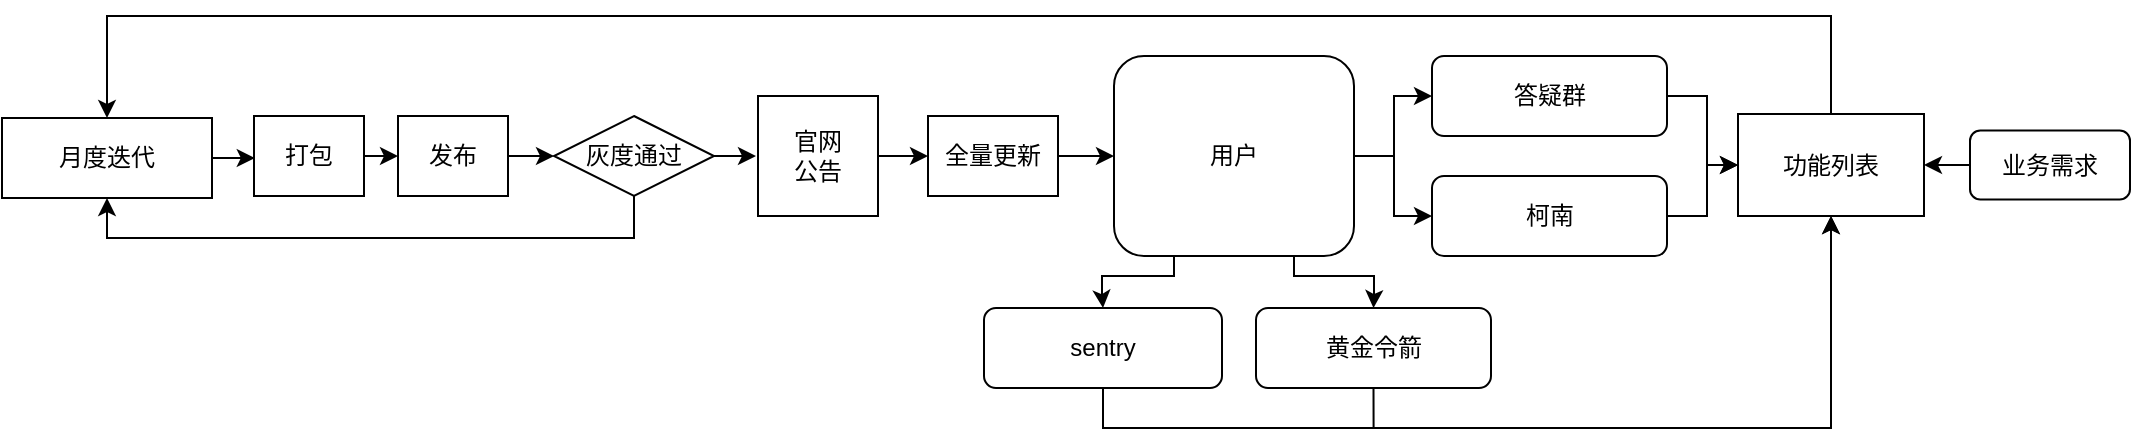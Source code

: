 <mxfile version="14.8.4" type="github">
  <diagram id="k0VdVNHGPsLno0e1PJ-b" name="第 1 页">
    <mxGraphModel dx="2894" dy="1352" grid="1" gridSize="10" guides="1" tooltips="1" connect="1" arrows="1" fold="1" page="1" pageScale="1" pageWidth="827" pageHeight="1169" math="0" shadow="0">
      <root>
        <mxCell id="0" />
        <mxCell id="1" parent="0" />
        <mxCell id="xAHIc43SDKKrJgC5-CBJ-1" style="edgeStyle=orthogonalEdgeStyle;rounded=0;orthogonalLoop=1;jettySize=auto;html=1;exitX=1;exitY=0.5;exitDx=0;exitDy=0;" edge="1" parent="1" source="xAHIc43SDKKrJgC5-CBJ-2" target="xAHIc43SDKKrJgC5-CBJ-28">
          <mxGeometry relative="1" as="geometry" />
        </mxCell>
        <mxCell id="xAHIc43SDKKrJgC5-CBJ-2" value="柯南" style="rounded=1;whiteSpace=wrap;html=1;fillColor=none;" vertex="1" parent="1">
          <mxGeometry x="64" y="400" width="117.5" height="40" as="geometry" />
        </mxCell>
        <mxCell id="xAHIc43SDKKrJgC5-CBJ-3" style="edgeStyle=orthogonalEdgeStyle;rounded=0;orthogonalLoop=1;jettySize=auto;html=1;exitX=0.5;exitY=1;exitDx=0;exitDy=0;entryX=0.5;entryY=1;entryDx=0;entryDy=0;" edge="1" parent="1" source="xAHIc43SDKKrJgC5-CBJ-4" target="xAHIc43SDKKrJgC5-CBJ-28">
          <mxGeometry relative="1" as="geometry" />
        </mxCell>
        <mxCell id="xAHIc43SDKKrJgC5-CBJ-4" value="黄金令箭" style="rounded=1;whiteSpace=wrap;html=1;fillColor=none;" vertex="1" parent="1">
          <mxGeometry x="-24" y="466" width="117.5" height="40" as="geometry" />
        </mxCell>
        <mxCell id="xAHIc43SDKKrJgC5-CBJ-5" style="edgeStyle=orthogonalEdgeStyle;rounded=0;orthogonalLoop=1;jettySize=auto;html=1;exitX=1;exitY=0.5;exitDx=0;exitDy=0;entryX=0;entryY=0.5;entryDx=0;entryDy=0;" edge="1" parent="1" source="xAHIc43SDKKrJgC5-CBJ-6" target="xAHIc43SDKKrJgC5-CBJ-28">
          <mxGeometry relative="1" as="geometry" />
        </mxCell>
        <mxCell id="xAHIc43SDKKrJgC5-CBJ-6" value="答疑群" style="rounded=1;whiteSpace=wrap;html=1;fillColor=none;" vertex="1" parent="1">
          <mxGeometry x="64" y="340" width="117.5" height="40" as="geometry" />
        </mxCell>
        <mxCell id="xAHIc43SDKKrJgC5-CBJ-7" style="edgeStyle=orthogonalEdgeStyle;rounded=0;orthogonalLoop=1;jettySize=auto;html=1;exitX=0.5;exitY=1;exitDx=0;exitDy=0;entryX=0.5;entryY=1;entryDx=0;entryDy=0;" edge="1" parent="1" source="xAHIc43SDKKrJgC5-CBJ-8" target="xAHIc43SDKKrJgC5-CBJ-28">
          <mxGeometry relative="1" as="geometry">
            <mxPoint x="267" y="430" as="targetPoint" />
          </mxGeometry>
        </mxCell>
        <mxCell id="xAHIc43SDKKrJgC5-CBJ-8" value="sentry" style="rounded=1;whiteSpace=wrap;html=1;fillColor=none;" vertex="1" parent="1">
          <mxGeometry x="-160" y="466" width="119" height="40" as="geometry" />
        </mxCell>
        <mxCell id="xAHIc43SDKKrJgC5-CBJ-9" style="edgeStyle=orthogonalEdgeStyle;rounded=0;orthogonalLoop=1;jettySize=auto;html=1;exitX=1;exitY=0.5;exitDx=0;exitDy=0;entryX=0;entryY=0.5;entryDx=0;entryDy=0;" edge="1" parent="1" source="xAHIc43SDKKrJgC5-CBJ-13" target="xAHIc43SDKKrJgC5-CBJ-6">
          <mxGeometry relative="1" as="geometry" />
        </mxCell>
        <mxCell id="xAHIc43SDKKrJgC5-CBJ-10" style="edgeStyle=orthogonalEdgeStyle;rounded=0;orthogonalLoop=1;jettySize=auto;html=1;exitX=1;exitY=0.5;exitDx=0;exitDy=0;entryX=0;entryY=0.5;entryDx=0;entryDy=0;" edge="1" parent="1" source="xAHIc43SDKKrJgC5-CBJ-13" target="xAHIc43SDKKrJgC5-CBJ-2">
          <mxGeometry relative="1" as="geometry" />
        </mxCell>
        <mxCell id="xAHIc43SDKKrJgC5-CBJ-11" style="edgeStyle=orthogonalEdgeStyle;rounded=0;orthogonalLoop=1;jettySize=auto;html=1;exitX=0.25;exitY=1;exitDx=0;exitDy=0;entryX=0.5;entryY=0;entryDx=0;entryDy=0;" edge="1" parent="1" source="xAHIc43SDKKrJgC5-CBJ-13" target="xAHIc43SDKKrJgC5-CBJ-8">
          <mxGeometry relative="1" as="geometry">
            <Array as="points">
              <mxPoint x="-65" y="450" />
              <mxPoint x="-101" y="450" />
              <mxPoint x="-101" y="460" />
            </Array>
          </mxGeometry>
        </mxCell>
        <mxCell id="xAHIc43SDKKrJgC5-CBJ-12" style="edgeStyle=orthogonalEdgeStyle;rounded=0;orthogonalLoop=1;jettySize=auto;html=1;exitX=0.75;exitY=1;exitDx=0;exitDy=0;entryX=0.5;entryY=0;entryDx=0;entryDy=0;" edge="1" parent="1" source="xAHIc43SDKKrJgC5-CBJ-13" target="xAHIc43SDKKrJgC5-CBJ-4">
          <mxGeometry relative="1" as="geometry">
            <Array as="points">
              <mxPoint x="-5" y="450" />
              <mxPoint x="35" y="450" />
              <mxPoint x="35" y="460" />
            </Array>
          </mxGeometry>
        </mxCell>
        <mxCell id="xAHIc43SDKKrJgC5-CBJ-13" value="用户" style="rounded=1;whiteSpace=wrap;html=1;fillColor=none;" vertex="1" parent="1">
          <mxGeometry x="-95" y="340" width="120" height="100" as="geometry" />
        </mxCell>
        <mxCell id="xAHIc43SDKKrJgC5-CBJ-14" style="edgeStyle=orthogonalEdgeStyle;rounded=0;orthogonalLoop=1;jettySize=auto;html=1;exitX=1;exitY=0.5;exitDx=0;exitDy=0;entryX=0.008;entryY=0.538;entryDx=0;entryDy=0;entryPerimeter=0;" edge="1" parent="1" source="xAHIc43SDKKrJgC5-CBJ-15" target="xAHIc43SDKKrJgC5-CBJ-21">
          <mxGeometry relative="1" as="geometry">
            <mxPoint x="-533" y="389.907" as="targetPoint" />
          </mxGeometry>
        </mxCell>
        <mxCell id="xAHIc43SDKKrJgC5-CBJ-15" value="月度迭代" style="rounded=0;whiteSpace=wrap;html=1;fillColor=none;" vertex="1" parent="1">
          <mxGeometry x="-651" y="371" width="105" height="40" as="geometry" />
        </mxCell>
        <mxCell id="xAHIc43SDKKrJgC5-CBJ-16" style="edgeStyle=orthogonalEdgeStyle;rounded=0;orthogonalLoop=1;jettySize=auto;html=1;exitX=1;exitY=0.5;exitDx=0;exitDy=0;entryX=0;entryY=0.5;entryDx=0;entryDy=0;" edge="1" parent="1" source="xAHIc43SDKKrJgC5-CBJ-17" target="xAHIc43SDKKrJgC5-CBJ-13">
          <mxGeometry relative="1" as="geometry" />
        </mxCell>
        <mxCell id="xAHIc43SDKKrJgC5-CBJ-17" value="全量更新" style="rounded=0;whiteSpace=wrap;html=1;fillColor=none;" vertex="1" parent="1">
          <mxGeometry x="-188" y="370" width="65" height="40" as="geometry" />
        </mxCell>
        <mxCell id="xAHIc43SDKKrJgC5-CBJ-18" style="edgeStyle=orthogonalEdgeStyle;rounded=0;orthogonalLoop=1;jettySize=auto;html=1;exitX=1;exitY=0.5;exitDx=0;exitDy=0;entryX=0;entryY=0.5;entryDx=0;entryDy=0;" edge="1" parent="1" source="xAHIc43SDKKrJgC5-CBJ-19" target="xAHIc43SDKKrJgC5-CBJ-17">
          <mxGeometry relative="1" as="geometry" />
        </mxCell>
        <mxCell id="xAHIc43SDKKrJgC5-CBJ-19" value="官网&lt;br&gt;公告" style="whiteSpace=wrap;html=1;aspect=fixed;fillColor=none;" vertex="1" parent="1">
          <mxGeometry x="-273" y="360" width="60" height="60" as="geometry" />
        </mxCell>
        <mxCell id="xAHIc43SDKKrJgC5-CBJ-20" style="edgeStyle=orthogonalEdgeStyle;rounded=0;orthogonalLoop=1;jettySize=auto;html=1;exitX=1;exitY=0.5;exitDx=0;exitDy=0;entryX=0;entryY=0.5;entryDx=0;entryDy=0;" edge="1" parent="1" source="xAHIc43SDKKrJgC5-CBJ-21" target="xAHIc43SDKKrJgC5-CBJ-23">
          <mxGeometry relative="1" as="geometry">
            <mxPoint x="-463" y="389.907" as="targetPoint" />
          </mxGeometry>
        </mxCell>
        <mxCell id="xAHIc43SDKKrJgC5-CBJ-21" value="打包" style="rounded=0;whiteSpace=wrap;html=1;fillColor=none;" vertex="1" parent="1">
          <mxGeometry x="-525" y="370" width="55" height="40" as="geometry" />
        </mxCell>
        <mxCell id="xAHIc43SDKKrJgC5-CBJ-22" style="edgeStyle=orthogonalEdgeStyle;rounded=0;orthogonalLoop=1;jettySize=auto;html=1;exitX=1;exitY=0.5;exitDx=0;exitDy=0;entryX=0;entryY=0.5;entryDx=0;entryDy=0;" edge="1" parent="1" source="xAHIc43SDKKrJgC5-CBJ-23" target="xAHIc43SDKKrJgC5-CBJ-26">
          <mxGeometry relative="1" as="geometry">
            <mxPoint x="-390" y="390" as="sourcePoint" />
          </mxGeometry>
        </mxCell>
        <mxCell id="xAHIc43SDKKrJgC5-CBJ-23" value="发布" style="rounded=0;whiteSpace=wrap;html=1;fillColor=none;" vertex="1" parent="1">
          <mxGeometry x="-453" y="370" width="55" height="40" as="geometry" />
        </mxCell>
        <mxCell id="xAHIc43SDKKrJgC5-CBJ-24" style="edgeStyle=orthogonalEdgeStyle;rounded=0;orthogonalLoop=1;jettySize=auto;html=1;exitX=0.5;exitY=1;exitDx=0;exitDy=0;entryX=0.5;entryY=1;entryDx=0;entryDy=0;" edge="1" parent="1" source="xAHIc43SDKKrJgC5-CBJ-26" target="xAHIc43SDKKrJgC5-CBJ-15">
          <mxGeometry relative="1" as="geometry" />
        </mxCell>
        <mxCell id="xAHIc43SDKKrJgC5-CBJ-25" style="edgeStyle=orthogonalEdgeStyle;rounded=0;orthogonalLoop=1;jettySize=auto;html=1;exitX=1;exitY=0.5;exitDx=0;exitDy=0;" edge="1" parent="1" source="xAHIc43SDKKrJgC5-CBJ-26">
          <mxGeometry relative="1" as="geometry">
            <mxPoint x="-274" y="390" as="targetPoint" />
          </mxGeometry>
        </mxCell>
        <mxCell id="xAHIc43SDKKrJgC5-CBJ-26" value="灰度通过" style="rhombus;whiteSpace=wrap;html=1;fillColor=none;" vertex="1" parent="1">
          <mxGeometry x="-375" y="370" width="80" height="40" as="geometry" />
        </mxCell>
        <mxCell id="xAHIc43SDKKrJgC5-CBJ-27" style="edgeStyle=orthogonalEdgeStyle;rounded=0;orthogonalLoop=1;jettySize=auto;html=1;exitX=0.5;exitY=0;exitDx=0;exitDy=0;entryX=0.5;entryY=0;entryDx=0;entryDy=0;" edge="1" parent="1" source="xAHIc43SDKKrJgC5-CBJ-28" target="xAHIc43SDKKrJgC5-CBJ-15">
          <mxGeometry relative="1" as="geometry">
            <Array as="points">
              <mxPoint x="264" y="320" />
              <mxPoint x="-598" y="320" />
            </Array>
          </mxGeometry>
        </mxCell>
        <mxCell id="xAHIc43SDKKrJgC5-CBJ-28" value="功能列表" style="rounded=0;whiteSpace=wrap;html=1;fillColor=none;" vertex="1" parent="1">
          <mxGeometry x="217" y="369" width="93" height="51" as="geometry" />
        </mxCell>
        <mxCell id="xAHIc43SDKKrJgC5-CBJ-29" style="edgeStyle=orthogonalEdgeStyle;rounded=0;orthogonalLoop=1;jettySize=auto;html=1;exitX=0;exitY=0.5;exitDx=0;exitDy=0;entryX=1;entryY=0.5;entryDx=0;entryDy=0;" edge="1" parent="1" source="xAHIc43SDKKrJgC5-CBJ-30" target="xAHIc43SDKKrJgC5-CBJ-28">
          <mxGeometry relative="1" as="geometry" />
        </mxCell>
        <mxCell id="xAHIc43SDKKrJgC5-CBJ-30" value="业务需求" style="rounded=1;whiteSpace=wrap;html=1;fillColor=none;" vertex="1" parent="1">
          <mxGeometry x="333" y="377.25" width="80" height="34.5" as="geometry" />
        </mxCell>
      </root>
    </mxGraphModel>
  </diagram>
</mxfile>
